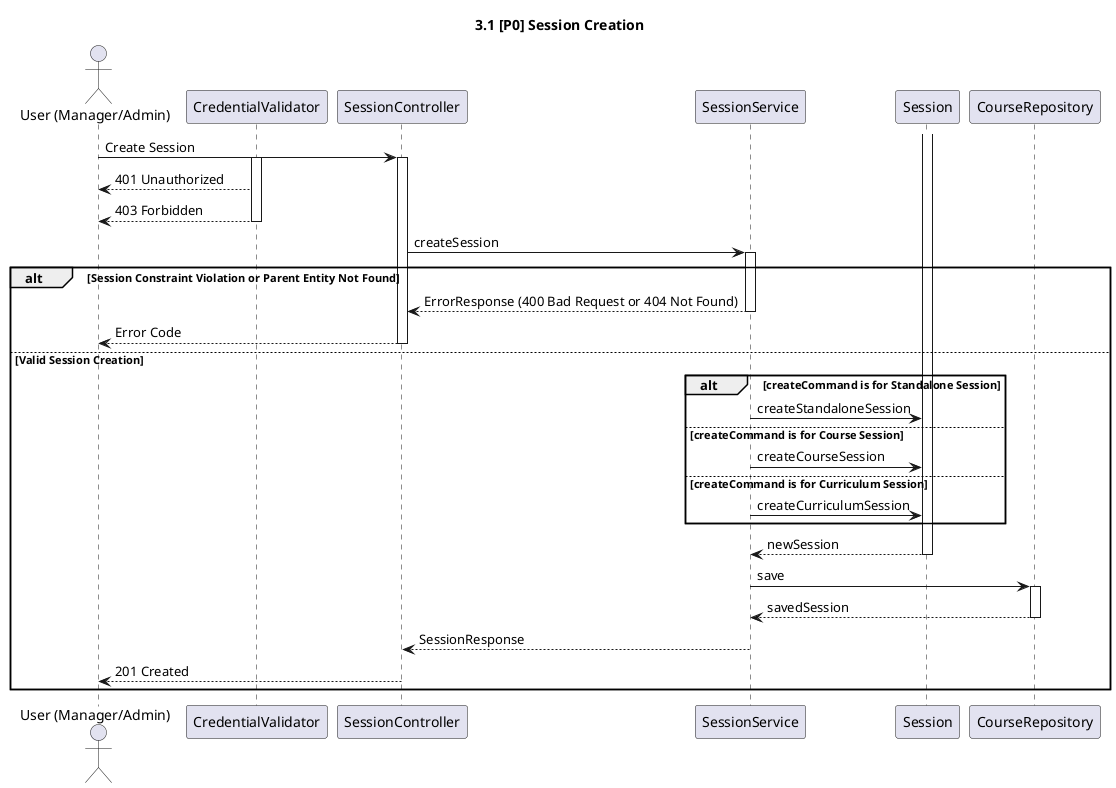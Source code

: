 @startuml

title 3.1 [P0] Session Creation

actor "User (Manager/Admin)" as User
participant "CredentialValidator" as Validator
participant "SessionController" as Controller
participant "SessionService" as AppService
participant "Session" as SessionDomain
participant "CourseRepository" as Repository

User -> Controller: Create Session
activate Validator
activate Controller
Validator --> User: 401 Unauthorized
Validator --> User: 403 Forbidden
deactivate Validator

Controller -> AppService: createSession
activate AppService
alt Session Constraint Violation or Parent Entity Not Found
    AppService --> Controller: ErrorResponse (400 Bad Request or 404 Not Found)
    deactivate AppService
    Controller --> User: Error Code
    deactivate Controller
else Valid Session Creation

alt createCommand is for Standalone Session
    AppService -> SessionDomain: createStandaloneSession
else createCommand is for Course Session
    AppService -> SessionDomain: createCourseSession
else createCommand is for Curriculum Session
    AppService -> SessionDomain: createCurriculumSession
end
activate SessionDomain
SessionDomain --> AppService: newSession
deactivate SessionDomain

AppService -> Repository: save
activate Repository
Repository --> AppService: savedSession
deactivate Repository

AppService --> Controller: SessionResponse
deactivate AppService

Controller --> User: 201 Created
deactivate Controller

end

@enduml
